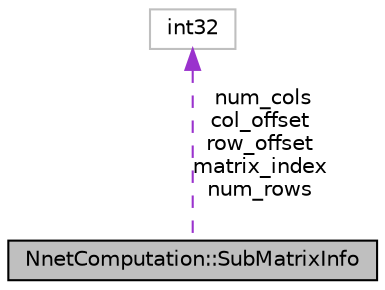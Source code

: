digraph "NnetComputation::SubMatrixInfo"
{
  edge [fontname="Helvetica",fontsize="10",labelfontname="Helvetica",labelfontsize="10"];
  node [fontname="Helvetica",fontsize="10",shape=record];
  Node1 [label="NnetComputation::SubMatrixInfo",height=0.2,width=0.4,color="black", fillcolor="grey75", style="filled", fontcolor="black"];
  Node2 -> Node1 [dir="back",color="darkorchid3",fontsize="10",style="dashed",label=" num_cols\ncol_offset\nrow_offset\nmatrix_index\nnum_rows" ,fontname="Helvetica"];
  Node2 [label="int32",height=0.2,width=0.4,color="grey75", fillcolor="white", style="filled"];
}
